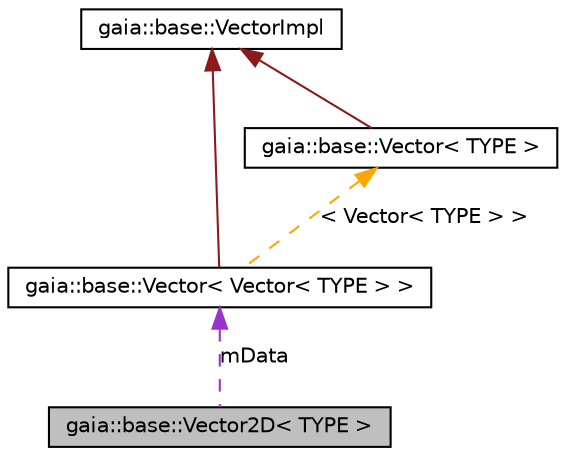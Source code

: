 digraph G
{
  edge [fontname="Helvetica",fontsize="10",labelfontname="Helvetica",labelfontsize="10"];
  node [fontname="Helvetica",fontsize="10",shape=record];
  Node1 [label="gaia::base::Vector2D\< TYPE \>",height=0.2,width=0.4,color="black", fillcolor="grey75", style="filled" fontcolor="black"];
  Node2 -> Node1 [dir=back,color="darkorchid3",fontsize="10",style="dashed",label="mData",fontname="Helvetica"];
  Node2 [label="gaia::base::Vector\< Vector\< TYPE \> \>",height=0.2,width=0.4,color="black", fillcolor="white", style="filled",URL="$df/d5d/classgaia_1_1base_1_1_vector.html"];
  Node3 -> Node2 [dir=back,color="firebrick4",fontsize="10",style="solid",fontname="Helvetica"];
  Node3 [label="gaia::base::VectorImpl",height=0.2,width=0.4,color="black", fillcolor="white", style="filled",URL="$d0/d21/classgaia_1_1base_1_1_vector_impl.html",tooltip="Implements vector data structure equipped with copy-on-write mechanism."];
  Node4 -> Node2 [dir=back,color="orange",fontsize="10",style="dashed",label="\< Vector\< TYPE \> \>",fontname="Helvetica"];
  Node4 [label="gaia::base::Vector\< TYPE \>",height=0.2,width=0.4,color="black", fillcolor="white", style="filled",URL="$df/d5d/classgaia_1_1base_1_1_vector.html",tooltip="This class implements the vector data structure."];
  Node3 -> Node4 [dir=back,color="firebrick4",fontsize="10",style="solid",fontname="Helvetica"];
}

